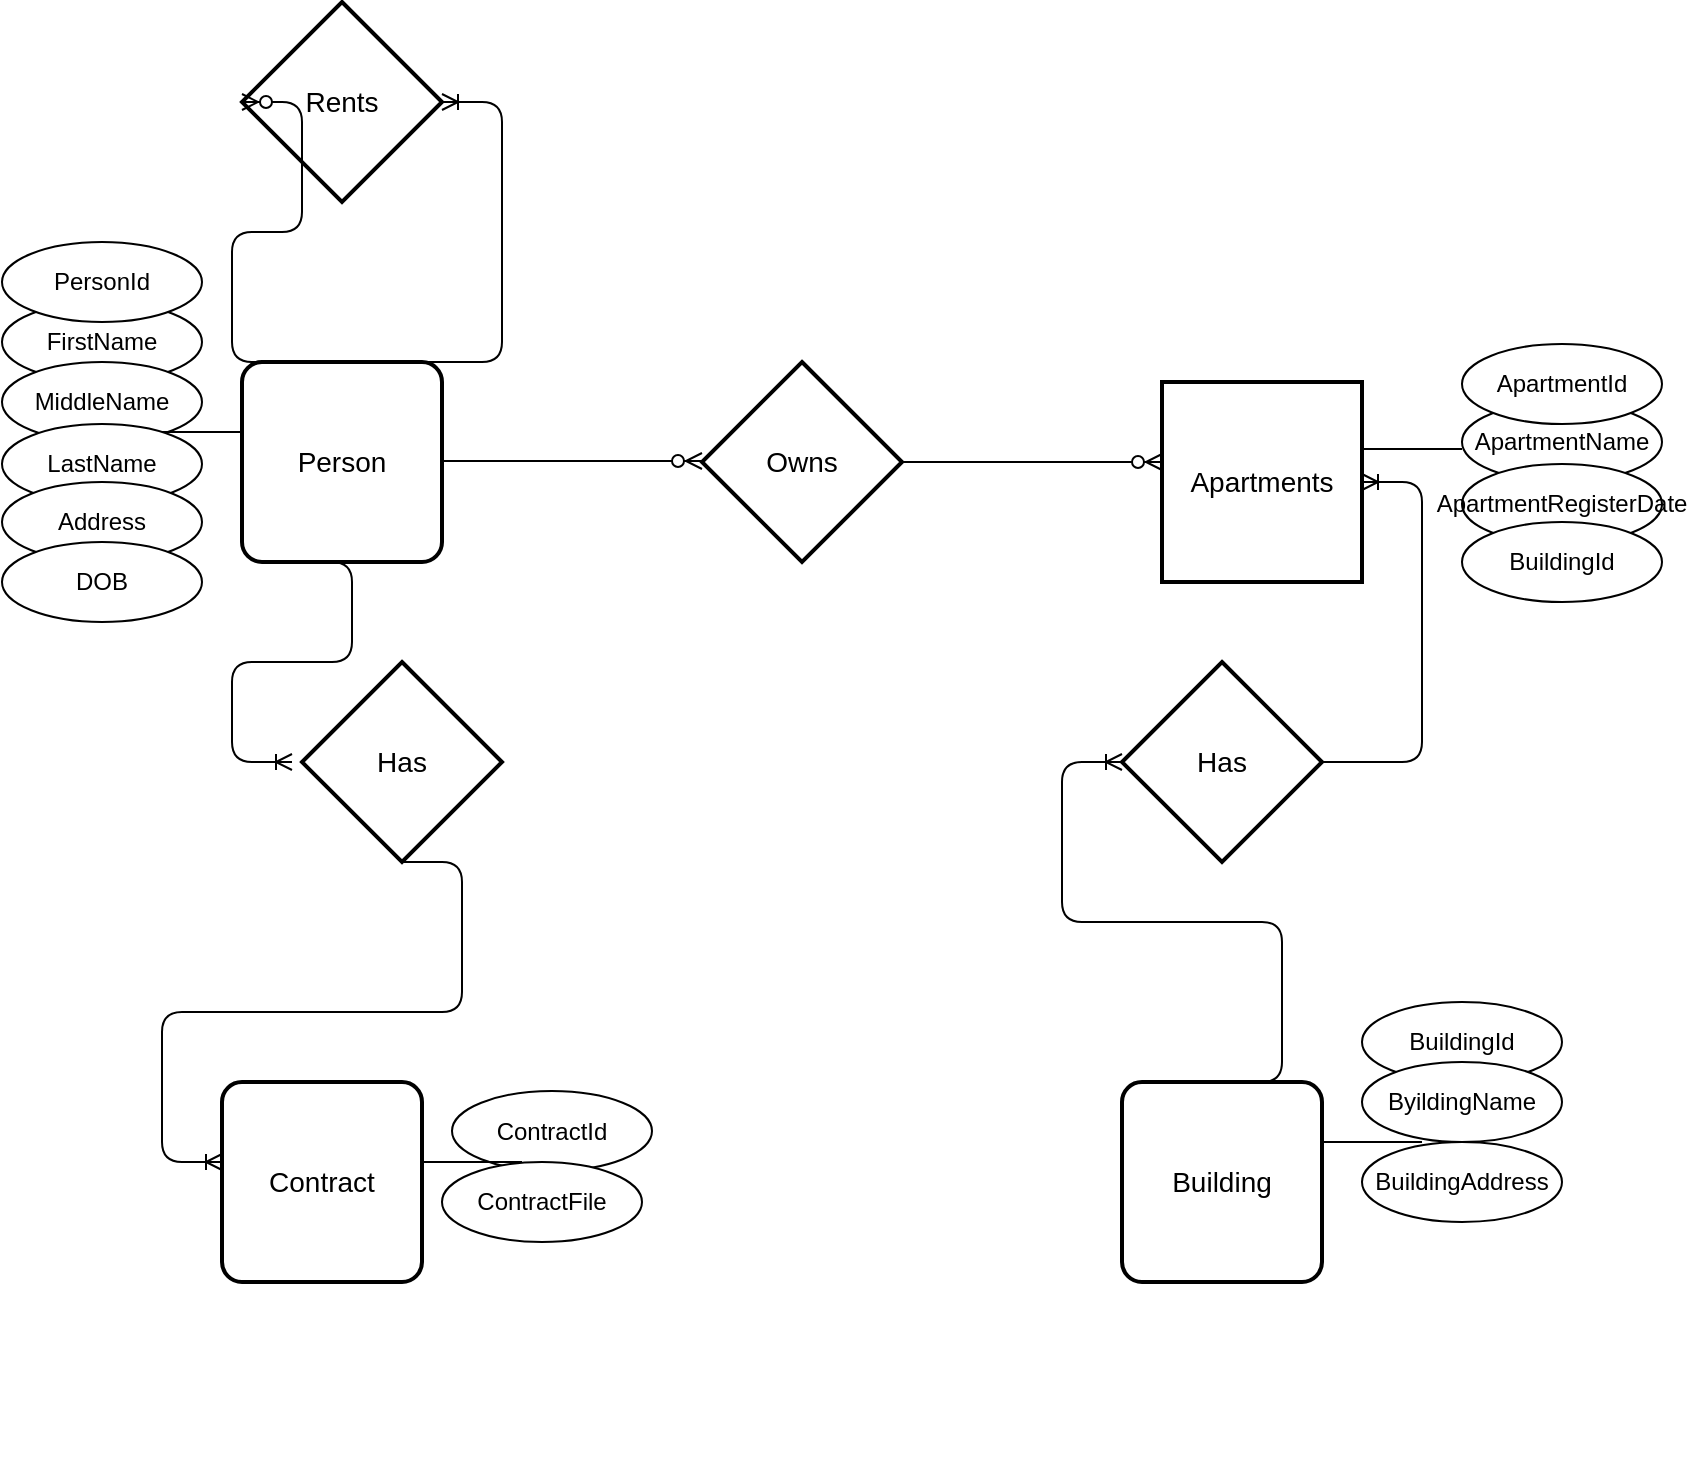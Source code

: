 <mxfile version="10.5.5" type="device"><diagram id="80RdwhulT3IrYPi-JsW2" name="Page-1"><mxGraphModel dx="2091" dy="658" grid="1" gridSize="10" guides="1" tooltips="1" connect="1" arrows="1" fold="1" page="1" pageScale="1" pageWidth="827" pageHeight="1169" math="0" shadow="0"><root><mxCell id="0"/><mxCell id="1" parent="0"/><mxCell id="UaCdCM1Fc-wuWFtNnmqJ-1" value="Person" style="strokeWidth=2;rounded=1;arcSize=10;whiteSpace=wrap;html=1;align=center;fontSize=14;" vertex="1" parent="1"><mxGeometry x="100" y="200" width="100" height="100" as="geometry"/></mxCell><mxCell id="UaCdCM1Fc-wuWFtNnmqJ-2" value="Apartments" style="strokeWidth=2;whiteSpace=wrap;html=1;align=center;fontSize=14;" vertex="1" parent="1"><mxGeometry x="560" y="210" width="100" height="100" as="geometry"/></mxCell><mxCell id="UaCdCM1Fc-wuWFtNnmqJ-3" value="Contract" style="strokeWidth=2;rounded=1;arcSize=10;whiteSpace=wrap;html=1;align=center;fontSize=14;" vertex="1" parent="1"><mxGeometry x="90" y="560" width="100" height="100" as="geometry"/></mxCell><mxCell id="UaCdCM1Fc-wuWFtNnmqJ-4" value="Owns" style="shape=rhombus;strokeWidth=2;fontSize=17;perimeter=rhombusPerimeter;whiteSpace=wrap;html=1;align=center;fontSize=14;" vertex="1" parent="1"><mxGeometry x="330" y="200" width="100" height="100" as="geometry"/></mxCell><mxCell id="UaCdCM1Fc-wuWFtNnmqJ-5" value="Rents" style="shape=rhombus;strokeWidth=2;fontSize=17;perimeter=rhombusPerimeter;whiteSpace=wrap;html=1;align=center;fontSize=14;" vertex="1" parent="1"><mxGeometry x="100" y="20" width="100" height="100" as="geometry"/></mxCell><mxCell id="UaCdCM1Fc-wuWFtNnmqJ-6" value="Has" style="shape=rhombus;strokeWidth=2;fontSize=17;perimeter=rhombusPerimeter;whiteSpace=wrap;html=1;align=center;fontSize=14;" vertex="1" parent="1"><mxGeometry x="130" y="350" width="100" height="100" as="geometry"/></mxCell><mxCell id="UaCdCM1Fc-wuWFtNnmqJ-7" value="Has" style="shape=rhombus;strokeWidth=2;fontSize=17;perimeter=rhombusPerimeter;whiteSpace=wrap;html=1;align=center;fontSize=14;" vertex="1" parent="1"><mxGeometry x="540" y="350" width="100" height="100" as="geometry"/></mxCell><mxCell id="UaCdCM1Fc-wuWFtNnmqJ-8" value="Building" style="strokeWidth=2;rounded=1;arcSize=10;whiteSpace=wrap;html=1;align=center;fontSize=14;" vertex="1" parent="1"><mxGeometry x="540" y="560" width="100" height="100" as="geometry"/></mxCell><mxCell id="UaCdCM1Fc-wuWFtNnmqJ-11" value="" style="edgeStyle=entityRelationEdgeStyle;fontSize=12;html=1;endArrow=ERoneToMany;exitX=0.25;exitY=0;exitDx=0;exitDy=0;" edge="1" parent="1" source="UaCdCM1Fc-wuWFtNnmqJ-1" target="UaCdCM1Fc-wuWFtNnmqJ-5"><mxGeometry width="100" height="100" relative="1" as="geometry"><mxPoint x="50" y="370" as="sourcePoint"/><mxPoint x="410" y="100" as="targetPoint"/></mxGeometry></mxCell><mxCell id="UaCdCM1Fc-wuWFtNnmqJ-12" value="" style="edgeStyle=entityRelationEdgeStyle;fontSize=12;html=1;endArrow=ERzeroToMany;endFill=1;entryX=0;entryY=0.5;entryDx=0;entryDy=0;exitX=0.25;exitY=0;exitDx=0;exitDy=0;" edge="1" parent="1" source="UaCdCM1Fc-wuWFtNnmqJ-1" target="UaCdCM1Fc-wuWFtNnmqJ-5"><mxGeometry width="100" height="100" relative="1" as="geometry"><mxPoint x="70" y="270" as="sourcePoint"/><mxPoint x="190" y="110" as="targetPoint"/></mxGeometry></mxCell><mxCell id="UaCdCM1Fc-wuWFtNnmqJ-13" value="" style="edgeStyle=entityRelationEdgeStyle;fontSize=12;html=1;endArrow=ERzeroToMany;endFill=1;" edge="1" parent="1"><mxGeometry width="100" height="100" relative="1" as="geometry"><mxPoint x="200" y="249.5" as="sourcePoint"/><mxPoint x="330" y="249.5" as="targetPoint"/></mxGeometry></mxCell><mxCell id="UaCdCM1Fc-wuWFtNnmqJ-14" value="" style="edgeStyle=entityRelationEdgeStyle;fontSize=12;html=1;endArrow=ERzeroToMany;endFill=1;entryX=0;entryY=0.4;entryDx=0;entryDy=0;entryPerimeter=0;exitX=1;exitY=0.5;exitDx=0;exitDy=0;" edge="1" parent="1" source="UaCdCM1Fc-wuWFtNnmqJ-4" target="UaCdCM1Fc-wuWFtNnmqJ-2"><mxGeometry width="100" height="100" relative="1" as="geometry"><mxPoint x="460" y="120" as="sourcePoint"/><mxPoint x="563" y="120" as="targetPoint"/></mxGeometry></mxCell><mxCell id="UaCdCM1Fc-wuWFtNnmqJ-15" value="" style="edgeStyle=entityRelationEdgeStyle;fontSize=12;html=1;endArrow=ERoneToMany;exitX=0.25;exitY=1;exitDx=0;exitDy=0;" edge="1" parent="1" source="UaCdCM1Fc-wuWFtNnmqJ-1"><mxGeometry width="100" height="100" relative="1" as="geometry"><mxPoint x="50" y="360" as="sourcePoint"/><mxPoint x="125" y="400" as="targetPoint"/></mxGeometry></mxCell><mxCell id="UaCdCM1Fc-wuWFtNnmqJ-16" value="" style="edgeStyle=entityRelationEdgeStyle;fontSize=12;html=1;endArrow=ERoneToMany;exitX=0.5;exitY=1;exitDx=0;exitDy=0;" edge="1" parent="1" source="UaCdCM1Fc-wuWFtNnmqJ-6"><mxGeometry width="100" height="100" relative="1" as="geometry"><mxPoint x="280" y="570" as="sourcePoint"/><mxPoint x="90" y="600" as="targetPoint"/></mxGeometry></mxCell><mxCell id="UaCdCM1Fc-wuWFtNnmqJ-17" value="" style="edgeStyle=entityRelationEdgeStyle;fontSize=12;html=1;endArrow=ERoneToMany;exitX=0.5;exitY=0;exitDx=0;exitDy=0;" edge="1" parent="1" source="UaCdCM1Fc-wuWFtNnmqJ-8"><mxGeometry width="100" height="100" relative="1" as="geometry"><mxPoint x="490" y="400" as="sourcePoint"/><mxPoint x="540" y="400" as="targetPoint"/></mxGeometry></mxCell><mxCell id="UaCdCM1Fc-wuWFtNnmqJ-18" value="" style="edgeStyle=entityRelationEdgeStyle;fontSize=12;html=1;endArrow=ERoneToMany;exitX=1;exitY=0.5;exitDx=0;exitDy=0;" edge="1" parent="1" source="UaCdCM1Fc-wuWFtNnmqJ-7" target="UaCdCM1Fc-wuWFtNnmqJ-2"><mxGeometry width="100" height="100" relative="1" as="geometry"><mxPoint x="670" y="290" as="sourcePoint"/><mxPoint x="760" y="170" as="targetPoint"/></mxGeometry></mxCell><mxCell id="UaCdCM1Fc-wuWFtNnmqJ-26" value="FirstName" style="ellipse;whiteSpace=wrap;html=1;align=center;container=1;recursiveResize=0;treeFolding=1;" vertex="1" parent="1"><mxGeometry x="-20" y="170" width="100" height="40" as="geometry"/></mxCell><mxCell id="UaCdCM1Fc-wuWFtNnmqJ-27" value="MiddleName" style="ellipse;whiteSpace=wrap;html=1;align=center;container=1;recursiveResize=0;treeFolding=1;" vertex="1" parent="1"><mxGeometry x="-20" y="200" width="100" height="40" as="geometry"/></mxCell><mxCell id="UaCdCM1Fc-wuWFtNnmqJ-28" value="LastName" style="ellipse;whiteSpace=wrap;html=1;align=center;container=1;recursiveResize=0;treeFolding=1;" vertex="1" parent="1"><mxGeometry x="-20" y="231" width="100" height="40" as="geometry"/></mxCell><mxCell id="UaCdCM1Fc-wuWFtNnmqJ-29" value="Address" style="ellipse;whiteSpace=wrap;html=1;align=center;container=1;recursiveResize=0;treeFolding=1;" vertex="1" parent="1"><mxGeometry x="-20" y="260" width="100" height="40" as="geometry"/></mxCell><mxCell id="UaCdCM1Fc-wuWFtNnmqJ-31" value="DOB" style="ellipse;whiteSpace=wrap;html=1;align=center;container=1;recursiveResize=0;treeFolding=1;" vertex="1" parent="1"><mxGeometry x="-20" y="290" width="100" height="40" as="geometry"/></mxCell><mxCell id="UaCdCM1Fc-wuWFtNnmqJ-32" value="" style="line;strokeWidth=1;fillColor=none;align=left;verticalAlign=middle;spacingTop=-1;spacingLeft=3;spacingRight=3;rotatable=0;labelPosition=right;points=[];portConstraint=eastwest;" vertex="1" parent="1"><mxGeometry x="60" y="231" width="40" height="8" as="geometry"/></mxCell><mxCell id="UaCdCM1Fc-wuWFtNnmqJ-34" value="ApartmentName" style="ellipse;whiteSpace=wrap;html=1;align=center;container=1;recursiveResize=0;treeFolding=1;rotation=0;" vertex="1" parent="1"><mxGeometry x="710" y="220" width="100" height="40" as="geometry"/></mxCell><mxCell id="UaCdCM1Fc-wuWFtNnmqJ-36" value="ApartmentId" style="ellipse;whiteSpace=wrap;html=1;align=center;container=1;recursiveResize=0;treeFolding=1;rotation=0;" vertex="1" parent="1"><mxGeometry x="710" y="191" width="100" height="40" as="geometry"/></mxCell><mxCell id="UaCdCM1Fc-wuWFtNnmqJ-37" value="PersonId" style="ellipse;whiteSpace=wrap;html=1;align=center;container=1;recursiveResize=0;treeFolding=1;" vertex="1" parent="1"><mxGeometry x="-20" y="140" width="100" height="40" as="geometry"/></mxCell><mxCell id="UaCdCM1Fc-wuWFtNnmqJ-38" value="ApartmentRegisterDate" style="ellipse;whiteSpace=wrap;html=1;align=center;container=1;recursiveResize=0;treeFolding=1;" vertex="1" parent="1"><mxGeometry x="710" y="251" width="100" height="40" as="geometry"/></mxCell><mxCell id="UaCdCM1Fc-wuWFtNnmqJ-39" value="BuildingId" style="ellipse;whiteSpace=wrap;html=1;align=center;container=1;recursiveResize=0;treeFolding=1;rotation=0;" vertex="1" parent="1"><mxGeometry x="710" y="280" width="100" height="40" as="geometry"/></mxCell><mxCell id="UaCdCM1Fc-wuWFtNnmqJ-40" value="" style="line;strokeWidth=1;fillColor=none;align=left;verticalAlign=middle;spacingTop=-1;spacingLeft=3;spacingRight=3;rotatable=0;labelPosition=right;points=[];portConstraint=eastwest;" vertex="1" parent="1"><mxGeometry x="660" y="239" width="50" height="9" as="geometry"/></mxCell><mxCell id="UaCdCM1Fc-wuWFtNnmqJ-41" value="BuildingId" style="ellipse;whiteSpace=wrap;html=1;align=center;container=1;recursiveResize=0;treeFolding=1;" vertex="1" parent="1"><mxGeometry x="660" y="520" width="100" height="40" as="geometry"/></mxCell><mxCell id="UaCdCM1Fc-wuWFtNnmqJ-42" value="ByildingName" style="ellipse;whiteSpace=wrap;html=1;align=center;container=1;recursiveResize=0;treeFolding=1;" vertex="1" parent="1"><mxGeometry x="660" y="550" width="100" height="40" as="geometry"/></mxCell><mxCell id="UaCdCM1Fc-wuWFtNnmqJ-43" value="BuildingAddress" style="ellipse;whiteSpace=wrap;html=1;align=center;container=1;recursiveResize=0;treeFolding=1;" vertex="1" parent="1"><mxGeometry x="660" y="590" width="100" height="40" as="geometry"/></mxCell><mxCell id="UaCdCM1Fc-wuWFtNnmqJ-47" value="" style="line;strokeWidth=1;fillColor=none;align=left;verticalAlign=middle;spacingTop=-1;spacingLeft=3;spacingRight=3;rotatable=0;labelPosition=right;points=[];portConstraint=eastwest;" vertex="1" parent="1"><mxGeometry x="640" y="434" width="50" height="312" as="geometry"/></mxCell><mxCell id="UaCdCM1Fc-wuWFtNnmqJ-48" value="ContractId" style="ellipse;whiteSpace=wrap;html=1;align=center;container=1;recursiveResize=0;treeFolding=1;" vertex="1" parent="1"><mxGeometry x="205" y="564.5" width="100" height="40" as="geometry"/></mxCell><mxCell id="UaCdCM1Fc-wuWFtNnmqJ-52" value="" style="line;strokeWidth=1;fillColor=none;align=left;verticalAlign=middle;spacingTop=-1;spacingLeft=3;spacingRight=3;rotatable=0;labelPosition=right;points=[];portConstraint=eastwest;" vertex="1" parent="1"><mxGeometry x="190" y="444" width="50" height="312" as="geometry"/></mxCell><mxCell id="UaCdCM1Fc-wuWFtNnmqJ-49" value="ContractFile" style="ellipse;whiteSpace=wrap;html=1;align=center;container=1;recursiveResize=0;treeFolding=1;" vertex="1" parent="1"><mxGeometry x="200" y="600" width="100" height="40" as="geometry"/></mxCell></root></mxGraphModel></diagram></mxfile>